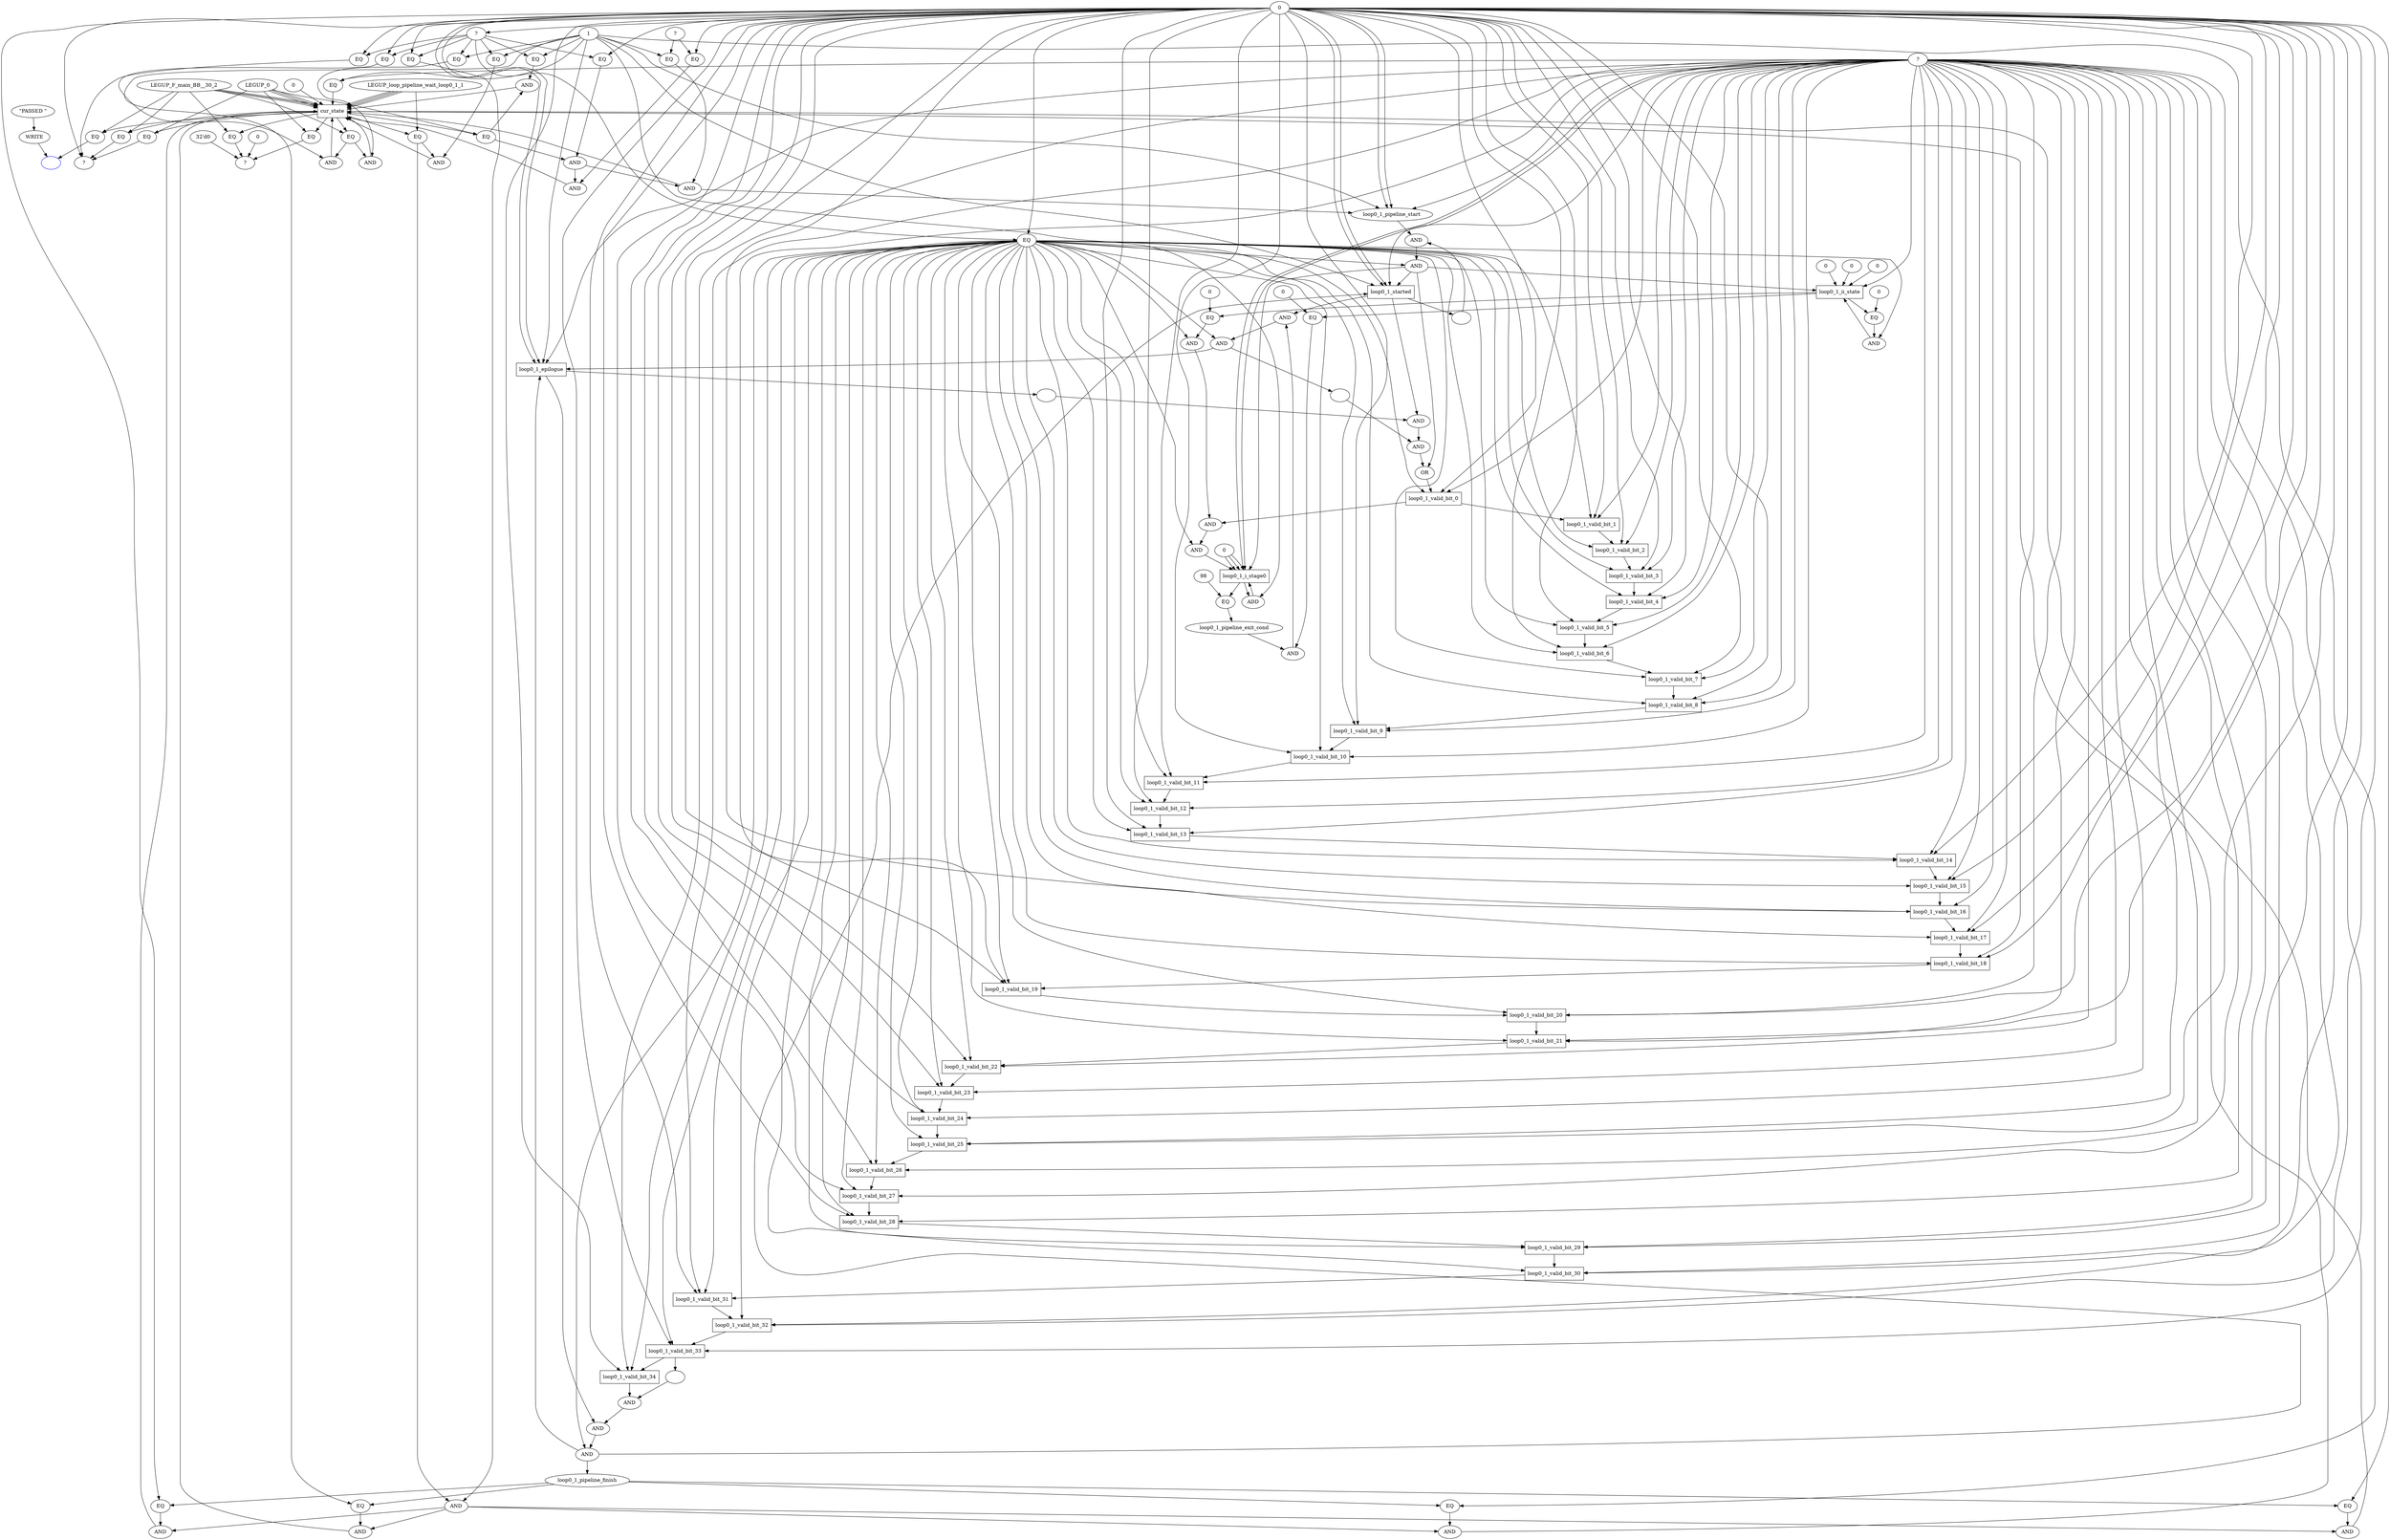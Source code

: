 //----------------------------------------------------------------------------//
// Generated by LegUp High-Level Synthesis Tool Version 4.0 (http://legup.org)
// Compiled: Mon Jun  4 15:32:40 2018
// University of Toronto
// For research and academic purposes only. Commercial use is prohibited.
// Please send bugs to: legup@eecg.toronto.edu
// Date: Wed Jan  2 17:39:38 2019
//----------------------------------------------------------------------------//

digraph {
Node0x2e9b690[label="?"];
Node0x2e9c170[label="0"];
Node0x2e9c170 -> Node0x2e9b690;
Node0x2e9fd50[label="EQ"];
Node0x2e9fd50 -> Node0x2e9b690;
Node0x2ea0150[label="EQ"];
Node0x2ea0150 -> Node0x2e9b690;
Node0x2eb2a00[label="EQ"];
Node0x2eb2a00 -> Node0x2e9b690;
Node0x2e9b910[label="?"];
Node0x2eb2cf0[label="0"];
Node0x2eb2cf0 -> Node0x2e9b910;
Node0x2eb2ef0[label="32'd0"];
Node0x2eb2ef0 -> Node0x2e9b910;
Node0x2eb3110[label="EQ"];
Node0x2eb3110 -> Node0x2e9b910;
Node0x2eb33e0[label="EQ"];
Node0x2eb33e0 -> Node0x2e9b910;
Node0x2fa7440[label="",color=blue];
Node0x2fa7520[label="WRITE"];
Node0x2fa7520 -> Node0x2fa7440;
Node0x2fa7960[label="EQ"];
Node0x2fa7960 -> Node0x2fa7440;
Node0x2e9b7e0[label="?"];
Node0x2e9b7e0 -> Node0x2e9fd50;
Node0x2e9c170 -> Node0x2e9fd50;
Node0x2ea0360[label="cur_state",shape=box];
Node0x2ea0360 -> Node0x2ea0150;
Node0x2ea0560[label="LEGUP_0"];
Node0x2ea0560 -> Node0x2ea0150;
Node0x2ea0360 -> Node0x2eb2a00;
Node0x2ea0a30[label="LEGUP_F_main_BB__30_2"];
Node0x2ea0a30 -> Node0x2eb2a00;
Node0x2ea0360 -> Node0x2eb3110;
Node0x2ea0560 -> Node0x2eb3110;
Node0x2ea0360 -> Node0x2eb33e0;
Node0x2ea0a30 -> Node0x2eb33e0;
Node0x2fa7740[label="\"PASSED \""];
Node0x2fa7740 -> Node0x2fa7520;
Node0x2ea0360 -> Node0x2fa7960;
Node0x2ea0a30 -> Node0x2fa7960;
Node0x2e9c170 -> Node0x2e9b7e0;
Node0x2ea0560 -> Node0x2ea0360;
Node0x2ea0780[label="LEGUP_loop_pipeline_wait_loop0_1_1"];
Node0x2ea0780 -> Node0x2ea0360;
Node0x2ea0560 -> Node0x2ea0360;
Node0x2ea0780 -> Node0x2ea0360;
Node0x2ea0a30 -> Node0x2ea0360;
Node0x2ea0780 -> Node0x2ea0360;
Node0x2ea0a30 -> Node0x2ea0360;
Node0x2ea0780 -> Node0x2ea0360;
Node0x2ea0a30 -> Node0x2ea0360;
Node0x2ea0560 -> Node0x2ea0360;
Node0x2ea0b50[label="0"];
Node0x2ea0b50 -> Node0x2ea0360;
Node0x2ea1020[label="AND"];
Node0x2ea1020 -> Node0x2ea0360;
Node0x2ea1990[label="AND"];
Node0x2ea1990 -> Node0x2ea0360;
Node0x2ea2420[label="AND"];
Node0x2ea2420 -> Node0x2ea0360;
Node0x2ea2950[label="AND"];
Node0x2ea2950 -> Node0x2ea0360;
Node0x2ea30f0[label="AND"];
Node0x2ea30f0 -> Node0x2ea0360;
Node0x2eb0a00[label="AND"];
Node0x2eb0a00 -> Node0x2ea0360;
Node0x2eb0fc0[label="AND"];
Node0x2eb0fc0 -> Node0x2ea0360;
Node0x2eb14f0[label="AND"];
Node0x2eb14f0 -> Node0x2ea0360;
Node0x2eb1a20[label="AND"];
Node0x2eb1a20 -> Node0x2ea0360;
Node0x2eb21c0[label="AND"];
Node0x2eb21c0 -> Node0x2ea0360;
Node0x2eb26f0[label="EQ"];
Node0x2eb26f0 -> Node0x2ea0360;
Node0x2ea1220[label="EQ"];
Node0x2ea1220 -> Node0x2ea1020;
Node0x2ea1520[label="EQ"];
Node0x2ea1520 -> Node0x2ea1020;
Node0x2ea1b70[label="AND"];
Node0x2ea1b70 -> Node0x2ea1990;
Node0x2ea20e0[label="EQ"];
Node0x2ea20e0 -> Node0x2ea1990;
Node0x2ea1b70 -> Node0x2ea2420;
Node0x2ea2670[label="EQ"];
Node0x2ea2670 -> Node0x2ea2420;
Node0x2ea2b30[label="EQ"];
Node0x2ea2b30 -> Node0x2ea2950;
Node0x2ea2e30[label="EQ"];
Node0x2ea2e30 -> Node0x2ea2950;
Node0x2ea32d0[label="AND"];
Node0x2ea32d0 -> Node0x2ea30f0;
Node0x2ea3840[label="EQ"];
Node0x2ea3840 -> Node0x2ea30f0;
Node0x2ea32d0 -> Node0x2eb0a00;
Node0x2eb0ce0[label="EQ"];
Node0x2eb0ce0 -> Node0x2eb0a00;
Node0x2ea32d0 -> Node0x2eb0fc0;
Node0x2eb1210[label="EQ"];
Node0x2eb1210 -> Node0x2eb0fc0;
Node0x2ea32d0 -> Node0x2eb14f0;
Node0x2eb1740[label="EQ"];
Node0x2eb1740 -> Node0x2eb14f0;
Node0x2eb1c00[label="EQ"];
Node0x2eb1c00 -> Node0x2eb1a20;
Node0x2eb1f00[label="EQ"];
Node0x2eb1f00 -> Node0x2eb1a20;
Node0x2eb1c00 -> Node0x2eb21c0;
Node0x2eb2410[label="EQ"];
Node0x2eb2410 -> Node0x2eb21c0;
Node0x2e9b410[label="?"];
Node0x2e9b410 -> Node0x2eb26f0;
Node0x2ea1770[label="1"];
Node0x2ea1770 -> Node0x2eb26f0;
Node0x2ea0360 -> Node0x2ea1220;
Node0x2ea0560 -> Node0x2ea1220;
Node0x2e9b7e0 -> Node0x2ea1520;
Node0x2ea1770 -> Node0x2ea1520;
Node0x2ea1220 -> Node0x2ea1b70;
Node0x2ea1e00[label="EQ"];
Node0x2ea1e00 -> Node0x2ea1b70;
Node0x2e9b540[label="?"];
Node0x2e9b540 -> Node0x2ea20e0;
Node0x2ea1770 -> Node0x2ea20e0;
Node0x2e9b540 -> Node0x2ea2670;
Node0x2e9c170 -> Node0x2ea2670;
Node0x2ea0360 -> Node0x2ea2b30;
Node0x2ea0780 -> Node0x2ea2b30;
Node0x2e9b7e0 -> Node0x2ea2e30;
Node0x2ea1770 -> Node0x2ea2e30;
Node0x2ea2b30 -> Node0x2ea32d0;
Node0x2ea3560[label="EQ"];
Node0x2ea3560 -> Node0x2ea32d0;
Node0x2ea3a40[label="loop0_1_pipeline_finish"];
Node0x2ea3a40 -> Node0x2ea3840;
Node0x2ea1770 -> Node0x2ea3840;
Node0x2ea3a40 -> Node0x2eb0ce0;
Node0x2e9c170 -> Node0x2eb0ce0;
Node0x2ea3a40 -> Node0x2eb1210;
Node0x2ea1770 -> Node0x2eb1210;
Node0x2ea3a40 -> Node0x2eb1740;
Node0x2e9c170 -> Node0x2eb1740;
Node0x2ea0360 -> Node0x2eb1c00;
Node0x2ea0a30 -> Node0x2eb1c00;
Node0x2e9b7e0 -> Node0x2eb1f00;
Node0x2ea1770 -> Node0x2eb1f00;
Node0x2e9b7e0 -> Node0x2eb2410;
Node0x2e9c170 -> Node0x2eb2410;
Node0x2e9b7e0 -> Node0x2ea1e00;
Node0x2e9c170 -> Node0x2ea1e00;
Node0x2e9b7e0 -> Node0x2ea3560;
Node0x2e9c170 -> Node0x2ea3560;
Node0x2ea3c40[label="AND"];
Node0x2ea3c40 -> Node0x2ea3a40;
Node0x2ea3e60[label="EQ"];
Node0x2ea3e60 -> Node0x2ea3c40;
Node0x2ea4160[label="AND"];
Node0x2ea4160 -> Node0x2ea3c40;
Node0x2e9b7e0 -> Node0x2ea3e60;
Node0x2e9c170 -> Node0x2ea3e60;
Node0x2ea4360[label="loop0_1_epilogue",shape=box];
Node0x2ea4360 -> Node0x2ea4160;
Node0x2ea9a70[label="AND"];
Node0x2ea9a70 -> Node0x2ea4160;
Node0x2e9c170 -> Node0x2ea4360;
Node0x2ea1770 -> Node0x2ea4360;
Node0x2e9c170 -> Node0x2ea4360;
Node0x2e9b410 -> Node0x2ea4360;
Node0x2ea4750[label="AND"];
Node0x2ea4750 -> Node0x2ea4360;
Node0x2ea3c40 -> Node0x2ea4360;
Node0x2ea9c90[label=""];
Node0x2ea9c90 -> Node0x2ea9a70;
Node0x2eb0620[label="loop0_1_valid_bit_34",shape=box];
Node0x2eb0620 -> Node0x2ea9a70;
Node0x2ea3e60 -> Node0x2ea4750;
Node0x2ea49e0[label="AND"];
Node0x2ea49e0 -> Node0x2ea4750;
Node0x2ea9e90[label="loop0_1_valid_bit_33",shape=box];
Node0x2ea9e90 -> Node0x2ea9c90;
Node0x2ea9e90 -> Node0x2eb0620;
Node0x2e9c170 -> Node0x2eb0620;
Node0x2ea3e60 -> Node0x2eb0620;
Node0x2e9b410 -> Node0x2eb0620;
Node0x2ea4c00[label="loop0_1_started",shape=box];
Node0x2ea4c00 -> Node0x2ea49e0;
Node0x2ea5ac0[label="AND"];
Node0x2ea5ac0 -> Node0x2ea49e0;
Node0x2eaa0b0[label="loop0_1_valid_bit_32",shape=box];
Node0x2eaa0b0 -> Node0x2ea9e90;
Node0x2e9c170 -> Node0x2ea9e90;
Node0x2ea3e60 -> Node0x2ea9e90;
Node0x2e9b410 -> Node0x2ea9e90;
Node0x2e9c170 -> Node0x2ea4c00;
Node0x2ea1770 -> Node0x2ea4c00;
Node0x2e9c170 -> Node0x2ea4c00;
Node0x2e9b410 -> Node0x2ea4c00;
Node0x2ea4f70[label="AND"];
Node0x2ea4f70 -> Node0x2ea4c00;
Node0x2ea3c40 -> Node0x2ea4c00;
Node0x2ea5ce0[label="EQ"];
Node0x2ea5ce0 -> Node0x2ea5ac0;
Node0x2ea70f0[label="loop0_1_pipeline_exit_cond"];
Node0x2ea70f0 -> Node0x2ea5ac0;
Node0x2eaa2d0[label="loop0_1_valid_bit_31",shape=box];
Node0x2eaa2d0 -> Node0x2eaa0b0;
Node0x2e9c170 -> Node0x2eaa0b0;
Node0x2ea3e60 -> Node0x2eaa0b0;
Node0x2e9b410 -> Node0x2eaa0b0;
Node0x2ea3e60 -> Node0x2ea4f70;
Node0x2ea5200[label="AND"];
Node0x2ea5200 -> Node0x2ea4f70;
Node0x2ea5ee0[label="loop0_1_ii_state",shape=box];
Node0x2ea5ee0 -> Node0x2ea5ce0;
Node0x2ea6ef0[label="0"];
Node0x2ea6ef0 -> Node0x2ea5ce0;
Node0x2ea72f0[label="EQ"];
Node0x2ea72f0 -> Node0x2ea70f0;
Node0x2eaa4f0[label="loop0_1_valid_bit_30",shape=box];
Node0x2eaa4f0 -> Node0x2eaa2d0;
Node0x2e9c170 -> Node0x2eaa2d0;
Node0x2ea3e60 -> Node0x2eaa2d0;
Node0x2e9b410 -> Node0x2eaa2d0;
Node0x2ea5420[label="loop0_1_pipeline_start"];
Node0x2ea5420 -> Node0x2ea5200;
Node0x2ea5800[label=""];
Node0x2ea5800 -> Node0x2ea5200;
Node0x2ea6100[label="0"];
Node0x2ea6100 -> Node0x2ea5ee0;
Node0x2ea6320[label="0"];
Node0x2ea6320 -> Node0x2ea5ee0;
Node0x2ea6540[label="0"];
Node0x2ea6540 -> Node0x2ea5ee0;
Node0x2e9b410 -> Node0x2ea5ee0;
Node0x2ea4f70 -> Node0x2ea5ee0;
Node0x2ea67f0[label="AND"];
Node0x2ea67f0 -> Node0x2ea5ee0;
Node0x2ea74f0[label="loop0_1_i_stage0",shape=box];
Node0x2ea74f0 -> Node0x2ea72f0;
Node0x2ea9820[label="98"];
Node0x2ea9820 -> Node0x2ea72f0;
Node0x2eaa710[label="loop0_1_valid_bit_29",shape=box];
Node0x2eaa710 -> Node0x2eaa4f0;
Node0x2e9c170 -> Node0x2eaa4f0;
Node0x2ea3e60 -> Node0x2eaa4f0;
Node0x2e9b410 -> Node0x2eaa4f0;
Node0x2e9c170 -> Node0x2ea5420;
Node0x2e9c170 -> Node0x2ea5420;
Node0x2ea1770 -> Node0x2ea5420;
Node0x2e9b410 -> Node0x2ea5420;
Node0x2ea1990 -> Node0x2ea5420;
Node0x2ea4c00 -> Node0x2ea5800;
Node0x2ea3e60 -> Node0x2ea67f0;
Node0x2ea6a60[label="EQ"];
Node0x2ea6a60 -> Node0x2ea67f0;
Node0x2ea7710[label="0"];
Node0x2ea7710 -> Node0x2ea74f0;
Node0x2ea7710 -> Node0x2ea74f0;
Node0x2ea79a0[label="ADD"];
Node0x2ea79a0 -> Node0x2ea74f0;
Node0x2ea7710 -> Node0x2ea74f0;
Node0x2e9b410 -> Node0x2ea74f0;
Node0x2ea4f70 -> Node0x2ea74f0;
Node0x2ea7d60[label="AND"];
Node0x2ea7d60 -> Node0x2ea74f0;
Node0x2e9b410 -> Node0x2ea74f0;
Node0x2eaa930[label="loop0_1_valid_bit_28",shape=box];
Node0x2eaa930 -> Node0x2eaa710;
Node0x2e9c170 -> Node0x2eaa710;
Node0x2ea3e60 -> Node0x2eaa710;
Node0x2e9b410 -> Node0x2eaa710;
Node0x2ea5ee0 -> Node0x2ea6a60;
Node0x2ea6cd0[label="0"];
Node0x2ea6cd0 -> Node0x2ea6a60;
Node0x2ea74f0 -> Node0x2ea79a0;
Node0x2ea1770 -> Node0x2ea79a0;
Node0x2ea3e60 -> Node0x2ea7d60;
Node0x2ea7fd0[label="AND"];
Node0x2ea7fd0 -> Node0x2ea7d60;
Node0x2eaab50[label="loop0_1_valid_bit_27",shape=box];
Node0x2eaab50 -> Node0x2eaa930;
Node0x2e9c170 -> Node0x2eaa930;
Node0x2ea3e60 -> Node0x2eaa930;
Node0x2e9b410 -> Node0x2eaa930;
Node0x2ea81f0[label="AND"];
Node0x2ea81f0 -> Node0x2ea7fd0;
Node0x2ea88f0[label="loop0_1_valid_bit_0",shape=box];
Node0x2ea88f0 -> Node0x2ea7fd0;
Node0x2eaad70[label="loop0_1_valid_bit_26",shape=box];
Node0x2eaad70 -> Node0x2eaab50;
Node0x2e9c170 -> Node0x2eaab50;
Node0x2ea3e60 -> Node0x2eaab50;
Node0x2e9b410 -> Node0x2eaab50;
Node0x2ea3e60 -> Node0x2ea81f0;
Node0x2ea8460[label="EQ"];
Node0x2ea8460 -> Node0x2ea81f0;
Node0x2ea8af0[label="OR"];
Node0x2ea8af0 -> Node0x2ea88f0;
Node0x2e9c170 -> Node0x2ea88f0;
Node0x2ea3e60 -> Node0x2ea88f0;
Node0x2e9b410 -> Node0x2ea88f0;
Node0x2eaaf90[label="loop0_1_valid_bit_25",shape=box];
Node0x2eaaf90 -> Node0x2eaad70;
Node0x2e9c170 -> Node0x2eaad70;
Node0x2ea3e60 -> Node0x2eaad70;
Node0x2e9b410 -> Node0x2eaad70;
Node0x2ea5ee0 -> Node0x2ea8460;
Node0x2ea86d0[label="0"];
Node0x2ea86d0 -> Node0x2ea8460;
Node0x2ea4f70 -> Node0x2ea8af0;
Node0x2ea8d60[label="AND"];
Node0x2ea8d60 -> Node0x2ea8af0;
Node0x2eab1b0[label="loop0_1_valid_bit_24",shape=box];
Node0x2eab1b0 -> Node0x2eaaf90;
Node0x2e9c170 -> Node0x2eaaf90;
Node0x2ea3e60 -> Node0x2eaaf90;
Node0x2e9b410 -> Node0x2eaaf90;
Node0x2ea8f80[label="AND"];
Node0x2ea8f80 -> Node0x2ea8d60;
Node0x2ea9460[label=""];
Node0x2ea9460 -> Node0x2ea8d60;
Node0x2eab3d0[label="loop0_1_valid_bit_23",shape=box];
Node0x2eab3d0 -> Node0x2eab1b0;
Node0x2e9c170 -> Node0x2eab1b0;
Node0x2ea3e60 -> Node0x2eab1b0;
Node0x2e9b410 -> Node0x2eab1b0;
Node0x2ea4c00 -> Node0x2ea8f80;
Node0x2ea91f0[label=""];
Node0x2ea91f0 -> Node0x2ea8f80;
Node0x2ea4750 -> Node0x2ea9460;
Node0x2eab5f0[label="loop0_1_valid_bit_22",shape=box];
Node0x2eab5f0 -> Node0x2eab3d0;
Node0x2e9c170 -> Node0x2eab3d0;
Node0x2ea3e60 -> Node0x2eab3d0;
Node0x2e9b410 -> Node0x2eab3d0;
Node0x2ea4360 -> Node0x2ea91f0;
Node0x2eab810[label="loop0_1_valid_bit_21",shape=box];
Node0x2eab810 -> Node0x2eab5f0;
Node0x2e9c170 -> Node0x2eab5f0;
Node0x2ea3e60 -> Node0x2eab5f0;
Node0x2e9b410 -> Node0x2eab5f0;
Node0x2eaba30[label="loop0_1_valid_bit_20",shape=box];
Node0x2eaba30 -> Node0x2eab810;
Node0x2e9c170 -> Node0x2eab810;
Node0x2ea3e60 -> Node0x2eab810;
Node0x2e9b410 -> Node0x2eab810;
Node0x2eabc50[label="loop0_1_valid_bit_19",shape=box];
Node0x2eabc50 -> Node0x2eaba30;
Node0x2e9c170 -> Node0x2eaba30;
Node0x2ea3e60 -> Node0x2eaba30;
Node0x2e9b410 -> Node0x2eaba30;
Node0x2eabe70[label="loop0_1_valid_bit_18",shape=box];
Node0x2eabe70 -> Node0x2eabc50;
Node0x2e9c170 -> Node0x2eabc50;
Node0x2ea3e60 -> Node0x2eabc50;
Node0x2e9b410 -> Node0x2eabc50;
Node0x2eac090[label="loop0_1_valid_bit_17",shape=box];
Node0x2eac090 -> Node0x2eabe70;
Node0x2e9c170 -> Node0x2eabe70;
Node0x2ea3e60 -> Node0x2eabe70;
Node0x2e9b410 -> Node0x2eabe70;
Node0x2eac2b0[label="loop0_1_valid_bit_16",shape=box];
Node0x2eac2b0 -> Node0x2eac090;
Node0x2e9c170 -> Node0x2eac090;
Node0x2ea3e60 -> Node0x2eac090;
Node0x2e9b410 -> Node0x2eac090;
Node0x2eac4d0[label="loop0_1_valid_bit_15",shape=box];
Node0x2eac4d0 -> Node0x2eac2b0;
Node0x2e9c170 -> Node0x2eac2b0;
Node0x2ea3e60 -> Node0x2eac2b0;
Node0x2e9b410 -> Node0x2eac2b0;
Node0x2eac6f0[label="loop0_1_valid_bit_14",shape=box];
Node0x2eac6f0 -> Node0x2eac4d0;
Node0x2e9c170 -> Node0x2eac4d0;
Node0x2ea3e60 -> Node0x2eac4d0;
Node0x2e9b410 -> Node0x2eac4d0;
Node0x2eac910[label="loop0_1_valid_bit_13",shape=box];
Node0x2eac910 -> Node0x2eac6f0;
Node0x2e9c170 -> Node0x2eac6f0;
Node0x2ea3e60 -> Node0x2eac6f0;
Node0x2e9b410 -> Node0x2eac6f0;
Node0x2eacb30[label="loop0_1_valid_bit_12",shape=box];
Node0x2eacb30 -> Node0x2eac910;
Node0x2e9c170 -> Node0x2eac910;
Node0x2ea3e60 -> Node0x2eac910;
Node0x2e9b410 -> Node0x2eac910;
Node0x2eacd50[label="loop0_1_valid_bit_11",shape=box];
Node0x2eacd50 -> Node0x2eacb30;
Node0x2e9c170 -> Node0x2eacb30;
Node0x2ea3e60 -> Node0x2eacb30;
Node0x2e9b410 -> Node0x2eacb30;
Node0x2eacf70[label="loop0_1_valid_bit_10",shape=box];
Node0x2eacf70 -> Node0x2eacd50;
Node0x2e9c170 -> Node0x2eacd50;
Node0x2ea3e60 -> Node0x2eacd50;
Node0x2e9b410 -> Node0x2eacd50;
Node0x2ead190[label="loop0_1_valid_bit_9",shape=box];
Node0x2ead190 -> Node0x2eacf70;
Node0x2e9c170 -> Node0x2eacf70;
Node0x2ea3e60 -> Node0x2eacf70;
Node0x2e9b410 -> Node0x2eacf70;
Node0x2ead3b0[label="loop0_1_valid_bit_8",shape=box];
Node0x2ead3b0 -> Node0x2ead190;
Node0x2e9c170 -> Node0x2ead190;
Node0x2ea3e60 -> Node0x2ead190;
Node0x2e9b410 -> Node0x2ead190;
Node0x2ead5d0[label="loop0_1_valid_bit_7",shape=box];
Node0x2ead5d0 -> Node0x2ead3b0;
Node0x2e9c170 -> Node0x2ead3b0;
Node0x2ea3e60 -> Node0x2ead3b0;
Node0x2e9b410 -> Node0x2ead3b0;
Node0x2ead7f0[label="loop0_1_valid_bit_6",shape=box];
Node0x2ead7f0 -> Node0x2ead5d0;
Node0x2e9c170 -> Node0x2ead5d0;
Node0x2ea3e60 -> Node0x2ead5d0;
Node0x2e9b410 -> Node0x2ead5d0;
Node0x2eada10[label="loop0_1_valid_bit_5",shape=box];
Node0x2eada10 -> Node0x2ead7f0;
Node0x2e9c170 -> Node0x2ead7f0;
Node0x2ea3e60 -> Node0x2ead7f0;
Node0x2e9b410 -> Node0x2ead7f0;
Node0x2eadc30[label="loop0_1_valid_bit_4",shape=box];
Node0x2eadc30 -> Node0x2eada10;
Node0x2e9c170 -> Node0x2eada10;
Node0x2ea3e60 -> Node0x2eada10;
Node0x2e9b410 -> Node0x2eada10;
Node0x2eade50[label="loop0_1_valid_bit_3",shape=box];
Node0x2eade50 -> Node0x2eadc30;
Node0x2e9c170 -> Node0x2eadc30;
Node0x2ea3e60 -> Node0x2eadc30;
Node0x2e9b410 -> Node0x2eadc30;
Node0x2eae070[label="loop0_1_valid_bit_2",shape=box];
Node0x2eae070 -> Node0x2eade50;
Node0x2e9c170 -> Node0x2eade50;
Node0x2ea3e60 -> Node0x2eade50;
Node0x2e9b410 -> Node0x2eade50;
Node0x2eae290[label="loop0_1_valid_bit_1",shape=box];
Node0x2eae290 -> Node0x2eae070;
Node0x2e9c170 -> Node0x2eae070;
Node0x2ea3e60 -> Node0x2eae070;
Node0x2e9b410 -> Node0x2eae070;
Node0x2ea88f0 -> Node0x2eae290;
Node0x2e9c170 -> Node0x2eae290;
Node0x2ea3e60 -> Node0x2eae290;
Node0x2e9b410 -> Node0x2eae290;
}
